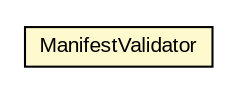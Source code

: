 #!/usr/local/bin/dot
#
# Class diagram 
# Generated by UMLGraph version R5_6-24-gf6e263 (http://www.umlgraph.org/)
#

digraph G {
	edge [fontname="arial",fontsize=10,labelfontname="arial",labelfontsize=10];
	node [fontname="arial",fontsize=10,shape=plaintext];
	nodesep=0.25;
	ranksep=0.5;
	// eu.europa.esig.dss.xades.validation.ManifestValidator
	c424227 [label=<<table title="eu.europa.esig.dss.xades.validation.ManifestValidator" border="0" cellborder="1" cellspacing="0" cellpadding="2" port="p" bgcolor="lemonChiffon" href="./ManifestValidator.html">
		<tr><td><table border="0" cellspacing="0" cellpadding="1">
<tr><td align="center" balign="center"> ManifestValidator </td></tr>
		</table></td></tr>
		</table>>, URL="./ManifestValidator.html", fontname="arial", fontcolor="black", fontsize=10.0];
}

